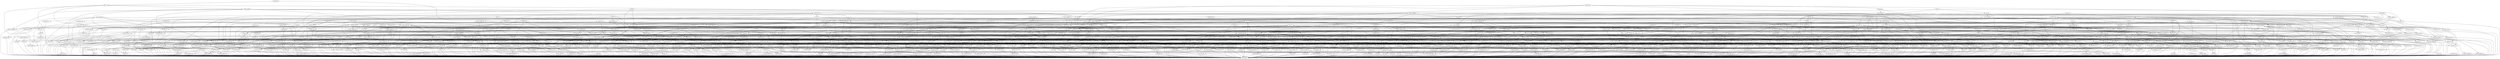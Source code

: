 // Test graph
digraph {
	736 [label="SUM 736"]
	840 [label="COUNT_E 840"]
	117 [label="SUM 117"]
	346 [label="COUNT_APERI 346"]
	889 [label="COUNT_E 889"]
	796 [label="SUM 796"]
	707 [label="COUNT_APERI 707"]
	676 [label="MUL 676"]
	385 [label="COUNT_APERI 385"]
	792 [label="COUNT_APERI 792"]
	721 [label="COUNT_E 721"]
	239 [label="COUNT_PI 239"]
	795 [label="SUM 795"]
	160 [label="COUNT_E 160"]
	622 [label="COUNT_APERI 622"]
	295 [label="SUM 295"]
	691 [label="MUL 691"]
	412 [label="COUNT_APERI 412"]
	767 [label="MUL 767"]
	669 [label="MUL 669"]
	874 [label="MUL 874"]
	353 [label="SUM 353"]
	521 [label="COUNT_APERI 521"]
	832 [label="COUNT_E 832"]
	916 [label="SUM 916"]
	429 [label="COUNT_APERI 429"]
	712 [label="COUNT_E 712"]
	250 [label="MUL 250"]
	366 [label="MUL 366"]
	821 [label="COUNT_PI 821"]
	514 [label="MUL 514"]
	776 [label="COUNT_PI 776"]
	42 [label="SUM 42"]
	146 [label="MUL 146"]
	617 [label="COUNT_PI 617"]
	541 [label="MUL 541"]
	329 [label="MUL 329"]
	915 [label="MUL 915"]
	569 [label="SUM 569"]
	267 [label="SUM 267"]
	22 [label="MUL 22"]
	639 [label="COUNT_APERI 639"]
	455 [label="MUL 455"]
	728 [label="COUNT_PI 728"]
	188 [label="SUM 188"]
	633 [label="SUM 633"]
	522 [label="COUNT_PI 522"]
	746 [label="SUM 746"]
	29 [label="COUNT_PI 29"]
	435 [label="COUNT_PI 435"]
	373 [label="COUNT_APERI 373"]
	725 [label="MUL 725"]
	463 [label="COUNT_APERI 463"]
	273 [label="SUM 273"]
	128 [label="COUNT_PI 128"]
	559 [label="COUNT_PI 559"]
	321 [label="COUNT_APERI 321"]
	34 [label="SUM 34"]
	480 [label="MUL 480"]
	351 [label="COUNT_PI 351"]
	694 [label="SUM 694"]
	67 [label="SUM 67"]
	421 [label="COUNT_PI 421"]
	871 [label="SUM 871"]
	196 [label="COUNT_APERI 196"]
	787 [label="COUNT_APERI 787"]
	436 [label="COUNT_E 436"]
	925 [label="MUL 925"]
	208 [label="COUNT_APERI 208"]
	369 [label="COUNT_E 369"]
	75 [label="COUNT_APERI 75"]
	158 [label="COUNT_APERI 158"]
	368 [label="COUNT_APERI 368"]
	182 [label="COUNT_APERI 182"]
	345 [label="SUM 345"]
	879 [label="COUNT_APERI 879"]
	370 [label="COUNT_E 370"]
	688 [label="COUNT_E 688"]
	218 [label="COUNT_E 218"]
	834 [label="COUNT_APERI 834"]
	800 [label="SUM 800"]
	81 [label="COUNT_APERI 81"]
	486 [label="SUM 486"]
	766 [label="COUNT_PI 766"]
	740 [label="SUM 740"]
	906 [label="SUM 906"]
	826 [label="MUL 826"]
	391 [label="COUNT_E 391"]
	114 [label="MUL 114"]
	706 [label="COUNT_APERI 706"]
	169 [label="COUNT_PI 169"]
	719 [label="COUNT_PI 719"]
	80 [label="COUNT_APERI 80"]
	623 [label="SUM 623"]
	640 [label="COUNT_APERI 640"]
	414 [label="COUNT_APERI 414"]
	407 [label="COUNT_APERI 407"]
	199 [label="COUNT_E 199"]
	762 [label="MUL 762"]
	545 [label="COUNT_PI 545"]
	854 [label="COUNT_APERI 854"]
	176 [label="SUM 176"]
	19 [label="COUNT_APERI 19"]
	917 [label="COUNT_PI 917"]
	422 [label="COUNT_APERI 422"]
	769 [label="COUNT_APERI 769"]
	77 [label="COUNT_APERI 77"]
	528 [label="COUNT_PI 528"]
	233 [label="COUNT_PI 233"]
	616 [label="COUNT_E 616"]
	918 [label="SUM 918"]
	753 [label="MUL 753"]
	290 [label="COUNT_PI 290"]
	504 [label="COUNT_APERI 504"]
	38 [label="COUNT_E 38"]
	452 [label="COUNT_PI 452"]
	646 [label="MUL 646"]
	823 [label="COUNT_PI 823"]
	811 [label="SUM 811"]
	159 [label="MUL 159"]
	95 [label="MUL 95"]
	443 [label="SUM 443"]
	696 [label="COUNT_E 696"]
	11 [label="MUL 11"]
	641 [label="COUNT_APERI 641"]
	202 [label="SUM 202"]
	606 [label="MUL 606"]
	895 [label="COUNT_PI 895"]
	673 [label="COUNT_E 673"]
	325 [label="COUNT_PI 325"]
	225 [label="SUM 225"]
	743 [label="COUNT_APERI 743"]
	932 [label="COUNT_E 932"]
	56 [label="SUM 56"]
	656 [label="COUNT_PI 656"]
	453 [label="SUM 453"]
	814 [label="SUM 814"]
	242 [label="COUNT_PI 242"]
	818 [label="COUNT_E 818"]
	905 [label="MUL 905"]
	181 [label="COUNT_E 181"]
	291 [label="MUL 291"]
	155 [label="MUL 155"]
	220 [label="MUL 220"]
	190 [label="SUM 190"]
	798 [label="COUNT_PI 798"]
	153 [label="COUNT_PI 153"]
	771 [label="COUNT_E 771"]
	104 [label="SUM 104"]
	417 [label="SUM 417"]
	313 [label="SUM 313"]
	627 [label="COUNT_E 627"]
	593 [label="COUNT_APERI 593"]
	768 [label="MUL 768"]
	121 [label="COUNT_APERI 121"]
	654 [label="COUNT_E 654"]
	870 [label="COUNT_APERI 870"]
	255 [label="COUNT_E 255"]
	923 [label="SUM 923"]
	856 [label="COUNT_E 856"]
	286 [label="COUNT_PI 286"]
	591 [label="MUL 591"]
	896 [label="SUM 896"]
	88 [label="COUNT_APERI 88"]
	563 [label="COUNT_E 563"]
	865 [label="COUNT_APERI 865"]
	489 [label="COUNT_E 489"]
	885 [label="COUNT_PI 885"]
	302 [label="COUNT_E 302"]
	723 [label="COUNT_PI 723"]
	794 [label="COUNT_APERI 794"]
	441 [label="SUM 441"]
	189 [label="MUL 189"]
	382 [label="SUM 382"]
	936 [label="MUL 936"]
	507 [label="COUNT_E 507"]
	781 [label="COUNT_PI 781"]
	39 [label="COUNT_APERI 39"]
	496 [label="COUNT_E 496"]
	490 [label="SUM 490"]
	693 [label="MUL 693"]
	362 [label="COUNT_E 362"]
	648 [label="SUM 648"]
	432 [label="SUM 432"]
	774 [label="COUNT_E 774"]
	609 [label="COUNT_E 609"]
	404 [label="SUM 404"]
	788 [label="COUNT_E 788"]
	849 [label="MUL 849"]
	292 [label="COUNT_E 292"]
	685 [label="MUL 685"]
	872 [label="COUNT_PI 872"]
	451 [label="COUNT_APERI 451"]
	219 [label="COUNT_APERI 219"]
	729 [label="COUNT_PI 729"]
	475 [label="COUNT_E 475"]
	802 [label="SUM 802"]
	531 [label="COUNT_E 531"]
	624 [label="COUNT_E 624"]
	287 [label="COUNT_PI 287"]
	151 [label="COUNT_E 151"]
	312 [label="SUM 312"]
	556 [label="COUNT_PI 556"]
	2 [label="COUNT_APERI 2"]
	760 [label="SUM 760"]
	882 [label="COUNT_PI 882"]
	257 [label="SUM 257"]
	269 [label="SUM 269"]
	667 [label="SUM 667"]
	468 [label="COUNT_PI 468"]
	297 [label="COUNT_PI 297"]
	44 [label="COUNT_E 44"]
	59 [label="COUNT_PI 59"]
	35 [label="COUNT_APERI 35"]
	539 [label="COUNT_PI 539"]
	670 [label="SUM 670"]
	503 [label="MUL 503"]
	259 [label="COUNT_APERI 259"]
	672 [label="COUNT_APERI 672"]
	873 [label="COUNT_PI 873"]
	447 [label="MUL 447"]
	880 [label="MUL 880"]
	97 [label="SUM 97"]
	191 [label="MUL 191"]
	845 [label="COUNT_PI 845"]
	659 [label="SUM 659"]
	127 [label="COUNT_E 127"]
	51 [label="COUNT_PI 51"]
	216 [label="COUNT_PI 216"]
	660 [label="SUM 660"]
	560 [label="COUNT_E 560"]
	94 [label="COUNT_E 94"]
	738 [label="COUNT_APERI 738"]
	439 [label="COUNT_APERI 439"]
	419 [label="COUNT_PI 419"]
	136 [label="MUL 136"]
	55 [label="SUM 55"]
	433 [label="MUL 433"]
	867 [label="COUNT_PI 867"]
	914 [label="COUNT_E 914"]
	324 [label="MUL 324"]
	211 [label="COUNT_PI 211"]
	791 [label="COUNT_PI 791"]
	222 [label="SUM 222"]
	85 [label="COUNT_E 85"]
	533 [label="COUNT_APERI 533"]
	348 [label="SUM 348"]
	32 [label="COUNT_E 32"]
	716 [label="COUNT_PI 716"]
	383 [label="COUNT_APERI 383"]
	597 [label="MUL 597"]
	150 [label="SUM 150"]
	620 [label="COUNT_PI 620"]
	161 [label="COUNT_E 161"]
	25 [label="COUNT_APERI 25"]
	799 [label="SUM 799"]
	912 [label="COUNT_APERI 912"]
	739 [label="MUL 739"]
	43 [label="SUM 43"]
	316 [label="COUNT_APERI 316"]
	171 [label="MUL 171"]
	745 [label="COUNT_APERI 745"]
	934 [label="MUL 934"]
	365 [label="COUNT_APERI 365"]
	416 [label="SUM 416"]
	254 [label="COUNT_E 254"]
	409 [label="COUNT_APERI 409"]
	300 [label="COUNT_E 300"]
	734 [label="MUL 734"]
	221 [label="COUNT_PI 221"]
	400 [label="COUNT_PI 400"]
	752 [label="MUL 752"]
	87 [label="COUNT_APERI 87"]
	697 [label="MUL 697"]
	106 [label="SUM 106"]
	172 [label="MUL 172"]
	359 [label="MUL 359"]
	544 [label="COUNT_E 544"]
	665 [label="MUL 665"]
	897 [label="SUM 897"]
	782 [label="COUNT_APERI 782"]
	390 [label="MUL 390"]
	307 [label="COUNT_APERI 307"]
	63 [label="SUM 63"]
	501 [label="COUNT_APERI 501"]
	941 [label="COUNT_APERI 941"]
	444 [label="MUL 444"]
	722 [label="COUNT_E 722"]
	629 [label="COUNT_APERI 629"]
	386 [label="COUNT_E 386"]
	677 [label="MUL 677"]
	908 [label="MUL 908"]
	311 [label="SUM 311"]
	580 [label="COUNT_APERI 580"]
	8 [label="MUL 8"]
	107 [label="COUNT_PI 107"]
	17 [label="SUM 17"]
	83 [label="COUNT_PI 83"]
	878 [label="SUM 878"]
	86 [label="COUNT_APERI 86"]
	562 [label="MUL 562"]
	689 [label="COUNT_APERI 689"]
	536 [label="MUL 536"]
	71 [label="COUNT_E 71"]
	864 [label="SUM 864"]
	405 [label="COUNT_PI 405"]
	612 [label="COUNT_E 612"]
	112 [label="COUNT_E 112"]
	466 [label="COUNT_APERI 466"]
	141 [label="SUM 141"]
	152 [label="MUL 152"]
	517 [label="COUNT_PI 517"]
	566 [label="COUNT_PI 566"]
	131 [label="SUM 131"]
	449 [label="COUNT_E 449"]
	252 [label="SUM 252"]
	100 [label="SUM 100"]
	288 [label="COUNT_E 288"]
	829 [label="COUNT_PI 829"]
	458 [label="COUNT_PI 458"]
	48 [label="COUNT_E 48"]
	305 [label="COUNT_PI 305"]
	276 [label="MUL 276"]
	154 [label="MUL 154"]
	584 [label="SUM 584"]
	61 [label="COUNT_E 61"]
	314 [label="COUNT_APERI 314"]
	102 [label="COUNT_E 102"]
	384 [label="MUL 384"]
	3 [label="MUL 3"]
	193 [label="COUNT_APERI 193"]
	900 [label="MUL 900"]
	308 [label="COUNT_PI 308"]
	663 [label="COUNT_E 663"]
	339 [label="MUL 339"]
	625 [label="COUNT_APERI 625"]
	21 [label="COUNT_E 21"]
	652 [label="COUNT_PI 652"]
	398 [label="MUL 398"]
	108 [label="COUNT_APERI 108"]
	828 [label="COUNT_PI 828"]
	582 [label="SUM 582"]
	509 [label="COUNT_PI 509"]
	251 [label="MUL 251"]
	204 [label="COUNT_E 204"]
	37 [label="COUNT_PI 37"]
	57 [label="MUL 57"]
	234 [label="SUM 234"]
	498 [label="SUM 498"]
	851 [label="COUNT_E 851"]
	69 [label="SUM 69"]
	130 [label="SUM 130"]
	844 [label="COUNT_APERI 844"]
	775 [label="COUNT_APERI 775"]
	450 [label="COUNT_APERI 450"]
	299 [label="MUL 299"]
	607 [label="SUM 607"]
	410 [label="SUM 410"]
	764 [label="COUNT_E 764"]
	827 [label="COUNT_PI 827"]
	298 [label="MUL 298"]
	836 [label="COUNT_APERI 836"]
	785 [label="COUNT_E 785"]
	761 [label="COUNT_PI 761"]
	33 [label="MUL 33"]
	341 [label="COUNT_APERI 341"]
	119 [label="COUNT_APERI 119"]
	135 [label="COUNT_E 135"]
	801 [label="COUNT_PI 801"]
	31 [label="COUNT_PI 31"]
	644 [label="SUM 644"]
	303 [label="COUNT_APERI 303"]
	186 [label="COUNT_PI 186"]
	732 [label="MUL 732"]
	913 [label="COUNT_APERI 913"]
	78 [label="COUNT_E 78"]
	590 [label="COUNT_PI 590"]
	524 [label="COUNT_PI 524"]
	27 [label="COUNT_PI 27"]
	608 [label="SUM 608"]
	546 [label="COUNT_E 546"]
	594 [label="MUL 594"]
	9 [label="COUNT_PI 9"]
	469 [label="COUNT_E 469"]
	157 [label="COUNT_E 157"]
	846 [label="MUL 846"]
	508 [label="COUNT_PI 508"]
	510 [label="COUNT_E 510"]
	711 [label="COUNT_E 711"]
	376 [label="MUL 376"]
	786 [label="MUL 786"]
	807 [label="COUNT_APERI 807"]
	653 [label="COUNT_APERI 653"]
	518 [label="COUNT_APERI 518"]
	763 [label="COUNT_E 763"]
	737 [label="SUM 737"]
	173 [label="COUNT_E 173"]
	394 [label="SUM 394"]
	526 [label="COUNT_APERI 526"]
	910 [label="COUNT_E 910"]
	50 [label="COUNT_E 50"]
	226 [label="SUM 226"]
	281 [label="COUNT_E 281"]
	227 [label="COUNT_E 227"]
	464 [label="COUNT_APERI 464"]
	263 [label="SUM 263"]
	523 [label="COUNT_E 523"]
	494 [label="MUL 494"]
	213 [label="SUM 213"]
	848 [label="COUNT_APERI 848"]
	442 [label="COUNT_PI 442"]
	632 [label="MUL 632"]
	212 [label="MUL 212"]
	143 [label="MUL 143"]
	41 [label="MUL 41"]
	567 [label="COUNT_E 567"]
	819 [label="COUNT_APERI 819"]
	750 [label="MUL 750"]
	833 [label="COUNT_PI 833"]
	137 [label="COUNT_E 137"]
	413 [label="COUNT_APERI 413"]
	392 [label="COUNT_PI 392"]
	479 [label="COUNT_E 479"]
	374 [label="SUM 374"]
	535 [label="MUL 535"]
	397 [label="MUL 397"]
	506 [label="MUL 506"]
	166 [label="COUNT_E 166"]
	561 [label="COUNT_E 561"]
	45 [label="COUNT_PI 45"]
	695 [label="COUNT_APERI 695"]
	853 [label="MUL 853"]
	349 [label="COUNT_PI 349"]
	98 [label="MUL 98"]
	179 [label="SUM 179"]
	423 [label="COUNT_E 423"]
	326 [label="COUNT_APERI 326"]
	175 [label="COUNT_E 175"]
	887 [label="SUM 887"]
	903 [label="COUNT_APERI 903"]
	635 [label="COUNT_APERI 635"]
	585 [label="MUL 585"]
	810 [label="COUNT_PI 810"]
	714 [label="COUNT_PI 714"]
	12 [label="COUNT_E 12"]
	66 [label="COUNT_E 66"]
	631 [label="COUNT_PI 631"]
	395 [label="MUL 395"]
	662 [label="SUM 662"]
	330 [label="COUNT_E 330"]
	315 [label="COUNT_E 315"]
	701 [label="MUL 701"]
	344 [label="COUNT_APERI 344"]
	68 [label="COUNT_E 68"]
	901 [label="SUM 901"]
	692 [label="MUL 692"]
	717 [label="SUM 717"]
	578 [label="COUNT_APERI 578"]
	756 [label="COUNT_PI 756"]
	847 [label="COUNT_PI 847"]
	5 [label="COUNT_APERI 5"]
	483 [label="COUNT_E 483"]
	138 [label="COUNT_APERI 138"]
	164 [label="COUNT_E 164"]
	805 [label="COUNT_PI 805"]
	755 [label="MUL 755"]
	144 [label="COUNT_PI 144"]
	474 [label="COUNT_E 474"]
	183 [label="COUNT_E 183"]
	505 [label="COUNT_E 505"]
	757 [label="COUNT_APERI 757"]
	244 [label="COUNT_APERI 244"]
	111 [label="COUNT_PI 111"]
	698 [label="COUNT_PI 698"]
	647 [label="COUNT_PI 647"]
	16 [label="MUL 16"]
	478 [label="MUL 478"]
	681 [label="MUL 681"]
	857 [label="COUNT_PI 857"]
	770 [label="MUL 770"]
	134 [label="COUNT_PI 134"]
	839 [label="SUM 839"]
	289 [label="SUM 289"]
	363 [label="SUM 363"]
	372 [label="SUM 372"]
	928 [label="MUL 928"]
	347 [label="COUNT_APERI 347"]
	497 [label="SUM 497"]
	904 [label="COUNT_APERI 904"]
	493 [label="COUNT_E 493"]
	30 [label="COUNT_APERI 30"]
	661 [label="SUM 661"]
	456 [label="COUNT_PI 456"]
	279 [label="SUM 279"]
	192 [label="COUNT_E 192"]
	487 [label="COUNT_E 487"]
	838 [label="COUNT_E 838"]
	280 [label="SUM 280"]
	461 [label="SUM 461"]
	744 [label="COUNT_E 744"]
	651 [label="COUNT_APERI 651"]
	304 [label="MUL 304"]
	64 [label="COUNT_E 64"]
	473 [label="MUL 473"]
	858 [label="COUNT_APERI 858"]
	703 [label="COUNT_APERI 703"]
	748 [label="COUNT_PI 748"]
	426 [label="SUM 426"]
	571 [label="SUM 571"]
	883 [label="COUNT_PI 883"]
	551 [label="COUNT_E 551"]
	784 [label="COUNT_E 784"]
	122 [label="MUL 122"]
	655 [label="COUNT_APERI 655"]
	53 [label="COUNT_PI 53"]
	454 [label="COUNT_PI 454"]
	425 [label="COUNT_E 425"]
	168 [label="COUNT_E 168"]
	247 [label="COUNT_APERI 247"]
	14 [label="MUL 14"]
	630 [label="COUNT_PI 630"]
	812 [label="COUNT_APERI 812"]
	65 [label="COUNT_E 65"]
	197 [label="COUNT_E 197"]
	922 [label="COUNT_PI 922"]
	241 [label="COUNT_E 241"]
	733 [label="COUNT_PI 733"]
	238 [label="SUM 238"]
	549 [label="SUM 549"]
	525 [label="SUM 525"]
	666 [label="MUL 666"]
	26 [label="COUNT_APERI 26"]
	863 [label="COUNT_PI 863"]
	520 [label="SUM 520"]
	388 [label="MUL 388"]
	512 [label="COUNT_APERI 512"]
	381 [label="MUL 381"]
	674 [label="MUL 674"]
	399 [label="COUNT_E 399"]
	574 [label="COUNT_APERI 574"]
	205 [label="COUNT_APERI 205"]
	6 [label="COUNT_PI 6"]
	296 [label="COUNT_APERI 296"]
	668 [label="COUNT_PI 668"]
	519 [label="COUNT_E 519"]
	529 [label="COUNT_APERI 529"]
	577 [label="SUM 577"]
	371 [label="SUM 371"]
	742 [label="COUNT_E 742"]
	334 [label="COUNT_APERI 334"]
	177 [label="MUL 177"]
	354 [label="COUNT_PI 354"]
	592 [label="SUM 592"]
	200 [label="MUL 200"]
	579 [label="MUL 579"]
	572 [label="COUNT_PI 572"]
	929 [label="COUNT_E 929"]
	481 [label="MUL 481"]
	350 [label="COUNT_PI 350"]
	231 [label="MUL 231"]
	611 [label="COUNT_E 611"]
	586 [label="MUL 586"]
	868 [label="COUNT_E 868"]
	824 [label="SUM 824"]
	866 [label="SUM 866"]
	649 [label="COUNT_E 649"]
	809 [label="COUNT_APERI 809"]
	357 [label="MUL 357"]
	358 [label="COUNT_APERI 358"]
	420 [label="COUNT_PI 420"]
	759 [label="MUL 759"]
	876 [label="MUL 876"]
	46 [label="COUNT_APERI 46"]
	317 [label="SUM 317"]
	610 [label="MUL 610"]
	103 [label="SUM 103"]
	328 [label="COUNT_PI 328"]
	40 [label="COUNT_APERI 40"]
	565 [label="SUM 565"]
	700 [label="SUM 700"]
	91 [label="SUM 91"]
	415 [label="MUL 415"]
	210 [label="COUNT_APERI 210"]
	54 [label="COUNT_APERI 54"]
	485 [label="COUNT_APERI 485"]
	543 [label="SUM 543"]
	62 [label="COUNT_E 62"]
	636 [label="SUM 636"]
	568 [label="SUM 568"]
	301 [label="SUM 301"]
	142 [label="SUM 142"]
	751 [label="COUNT_E 751"]
	704 [label="COUNT_PI 704"]
	822 [label="COUNT_PI 822"]
	860 [label="COUNT_PI 860"]
	23 [label="MUL 23"]
	527 [label="COUNT_E 527"]
	499 [label="COUNT_E 499"]
	268 [label="SUM 268"]
	573 [label="MUL 573"]
	581 [label="COUNT_APERI 581"]
	101 [label="COUNT_PI 101"]
	118 [label="COUNT_E 118"]
	869 [label="COUNT_PI 869"]
	278 [label="SUM 278"]
	679 [label="COUNT_E 679"]
	557 [label="COUNT_E 557"]
	727 [label="MUL 727"]
	203 [label="COUNT_APERI 203"]
	650 [label="COUNT_APERI 650"]
	502 [label="MUL 502"]
	379 [label="SUM 379"]
	232 [label="COUNT_PI 232"]
	550 [label="SUM 550"]
	825 [label="SUM 825"]
	361 [label="COUNT_PI 361"]
	406 [label="COUNT_PI 406"]
	124 [label="COUNT_APERI 124"]
	705 [label="COUNT_APERI 705"]
	843 [label="COUNT_E 843"]
	322 [label="COUNT_APERI 322"]
	547 [label="COUNT_E 547"]
	246 [label="COUNT_PI 246"]
	859 [label="COUNT_PI 859"]
	645 [label="SUM 645"]
	601 [label="COUNT_APERI 601"]
	930 [label="COUNT_E 930"]
	718 [label="COUNT_APERI 718"]
	337 [label="COUNT_APERI 337"]
	754 [label="COUNT_APERI 754"]
	938 [label="COUNT_APERI 938"]
	79 [label="COUNT_APERI 79"]
	206 [label="COUNT_APERI 206"]
	249 [label="COUNT_APERI 249"]
	513 [label="COUNT_PI 513"]
	884 [label="SUM 884"]
	229 [label="COUNT_E 229"]
	430 [label="MUL 430"]
	82 [label="COUNT_APERI 82"]
	902 [label="COUNT_PI 902"]
	495 [label="COUNT_APERI 495"]
	275 [label="COUNT_PI 275"]
	258 [label="COUNT_PI 258"]
	470 [label="COUNT_E 470"]
	201 [label="SUM 201"]
	194 [label="SUM 194"]
	140 [label="COUNT_E 140"]
	491 [label="COUNT_APERI 491"]
	355 [label="MUL 355"]
	264 [label="COUNT_E 264"]
	720 [label="MUL 720"]
	939 [label="MUL 939"]
	360 [label="MUL 360"]
	306 [label="SUM 306"]
	589 [label="COUNT_APERI 589"]
	780 [label="MUL 780"]
	619 [label="MUL 619"]
	167 [label="COUNT_PI 167"]
	424 [label="MUL 424"]
	587 [label="COUNT_PI 587"]
	888 [label="COUNT_E 888"]
	320 [label="SUM 320"]
	583 [label="COUNT_APERI 583"]
	724 [label="COUNT_E 724"]
	277 [label="MUL 277"]
	484 [label="COUNT_E 484"]
	235 [label="SUM 235"]
	294 [label="COUNT_APERI 294"]
	24 [label="SUM 24"]
	588 [label="SUM 588"]
	554 [label="SUM 554"]
	680 [label="SUM 680"]
	10 [label="COUNT_PI 10"]
	735 [label="COUNT_APERI 735"]
	628 [label="COUNT_APERI 628"]
	236 [label="MUL 236"]
	542 [label="COUNT_APERI 542"]
	837 [label="COUNT_APERI 837"]
	730 [label="MUL 730"]
	174 [label="COUNT_APERI 174"]
	515 [label="MUL 515"]
	84 [label="MUL 84"]
	327 [label="COUNT_PI 327"]
	678 [label="COUNT_APERI 678"]
	911 [label="COUNT_PI 911"]
	457 [label="COUNT_E 457"]
	293 [label="COUNT_APERI 293"]
	248 [label="COUNT_PI 248"]
	806 [label="COUNT_PI 806"]
	471 [label="MUL 471"]
	472 [label="COUNT_APERI 472"]
	789 [label="SUM 789"]
	783 [label="COUNT_PI 783"]
	377 [label="COUNT_PI 377"]
	318 [label="COUNT_E 318"]
	187 [label="SUM 187"]
	184 [label="MUL 184"]
	274 [label="COUNT_APERI 274"]
	408 [label="SUM 408"]
	260 [label="SUM 260"]
	52 [label="COUNT_E 52"]
	534 [label="MUL 534"]
	148 [label="COUNT_PI 148"]
	261 [label="COUNT_E 261"]
	690 [label="COUNT_E 690"]
	817 [label="COUNT_PI 817"]
	638 [label="MUL 638"]
	570 [label="COUNT_PI 570"]
	803 [label="COUNT_E 803"]
	4 [label="MUL 4"]
	658 [label="COUNT_PI 658"]
	253 [label="COUNT_PI 253"]
	898 [label="COUNT_PI 898"]
	270 [label="COUNT_PI 270"]
	401 [label="SUM 401"]
	675 [label="MUL 675"]
	553 [label="COUNT_APERI 553"]
	7 [label="MUL 7"]
	921 [label="COUNT_PI 921"]
	538 [label="MUL 538"]
	460 [label="COUNT_PI 460"]
	217 [label="COUNT_E 217"]
	477 [label="COUNT_E 477"]
	367 [label="COUNT_APERI 367"]
	309 [label="MUL 309"]
	935 [label="COUNT_E 935"]
	265 [label="MUL 265"]
	240 [label="COUNT_PI 240"]
	195 [label="MUL 195"]
	830 [label="COUNT_PI 830"]
	49 [label="COUNT_E 49"]
	352 [label="COUNT_E 352"]
	671 [label="COUNT_PI 671"]
	245 [label="SUM 245"]
	125 [label="COUNT_PI 125"]
	777 [label="SUM 777"]
	852 [label="COUNT_E 852"]
	335 [label="COUNT_E 335"]
	626 [label="COUNT_E 626"]
	47 [label="MUL 47"]
	207 [label="SUM 207"]
	683 [label="SUM 683"]
	492 [label="COUNT_E 492"]
	1 [label="SUM 1"]
	237 [label="COUNT_PI 237"]
	437 [label="COUNT_PI 437"]
	899 [label="COUNT_APERI 899"]
	76 [label="MUL 76"]
	699 [label="COUNT_APERI 699"]
	60 [label="SUM 60"]
	862 [label="SUM 862"]
	333 [label="COUNT_E 333"]
	285 [label="COUNT_APERI 285"]
	604 [label="SUM 604"]
	110 [label="MUL 110"]
	123 [label="COUNT_E 123"]
	467 [label="COUNT_APERI 467"]
	180 [label="MUL 180"]
	758 [label="SUM 758"]
	548 [label="SUM 548"]
	835 [label="SUM 835"]
	445 [label="COUNT_E 445"]
	428 [label="MUL 428"]
	403 [label="COUNT_PI 403"]
	940 [label="COUNT_PI 940"]
	749 [label="COUNT_APERI 749"]
	149 [label="MUL 149"]
	15 [label="COUNT_APERI 15"]
	323 [label="SUM 323"]
	282 [label="SUM 282"]
	813 [label="COUNT_E 813"]
	223 [label="COUNT_PI 223"]
	893 [label="SUM 893"]
	332 [label="COUNT_APERI 332"]
	621 [label="COUNT_PI 621"]
	637 [label="MUL 637"]
	482 [label="COUNT_APERI 482"]
	850 [label="MUL 850"]
	73 [label="MUL 73"]
	262 [label="COUNT_E 262"]
	214 [label="COUNT_APERI 214"]
	434 [label="SUM 434"]
	875 [label="COUNT_APERI 875"]
	558 [label="COUNT_E 558"]
	537 [label="COUNT_PI 537"]
	657 [label="SUM 657"]
	230 [label="SUM 230"]
	772 [label="MUL 772"]
	596 [label="MUL 596"]
	342 [label="COUNT_E 342"]
	808 [label="MUL 808"]
	132 [label="COUNT_PI 132"]
	816 [label="COUNT_PI 816"]
	779 [label="COUNT_APERI 779"]
	139 [label="COUNT_APERI 139"]
	793 [label="COUNT_E 793"]
	765 [label="MUL 765"]
	185 [label="COUNT_PI 185"]
	926 [label="COUNT_PI 926"]
	72 [label="COUNT_E 72"]
	113 [label="COUNT_APERI 113"]
	96 [label="COUNT_APERI 96"]
	427 [label="COUNT_APERI 427"]
	598 [label="MUL 598"]
	198 [label="COUNT_PI 198"]
	284 [label="MUL 284"]
	820 [label="SUM 820"]
	804 [label="COUNT_PI 804"]
	364 [label="COUNT_APERI 364"]
	602 [label="COUNT_E 602"]
	615 [label="COUNT_APERI 615"]
	920 [label="COUNT_PI 920"]
	500 [label="MUL 500"]
	331 [label="MUL 331"]
	89 [label="SUM 89"]
	687 [label="MUL 687"]
	145 [label="MUL 145"]
	575 [label="COUNT_PI 575"]
	933 [label="COUNT_PI 933"]
	778 [label="COUNT_APERI 778"]
	162 [label="SUM 162"]
	634 [label="COUNT_E 634"]
	319 [label="COUNT_PI 319"]
	881 [label="COUNT_APERI 881"]
	710 [label="COUNT_PI 710"]
	356 [label="MUL 356"]
	552 [label="COUNT_APERI 552"]
	147 [label="MUL 147"]
	540 [label="COUNT_PI 540"]
	129 [label="SUM 129"]
	105 [label="MUL 105"]
	74 [label="COUNT_PI 74"]
	924 [label="MUL 924"]
	595 [label="COUNT_APERI 595"]
	126 [label="COUNT_APERI 126"]
	702 [label="COUNT_PI 702"]
	682 [label="COUNT_PI 682"]
	266 [label="COUNT_APERI 266"]
	446 [label="COUNT_PI 446"]
	13 [label="COUNT_APERI 13"]
	686 [label="COUNT_PI 686"]
	726 [label="COUNT_E 726"]
	70 [label="COUNT_APERI 70"]
	228 [label="COUNT_APERI 228"]
	271 [label="COUNT_APERI 271"]
	109 [label="MUL 109"]
	564 [label="COUNT_E 564"]
	18 [label="COUNT_APERI 18"]
	448 [label="MUL 448"]
	343 [label="COUNT_APERI 343"]
	170 [label="COUNT_PI 170"]
	797 [label="COUNT_E 797"]
	224 [label="COUNT_APERI 224"]
	163 [label="COUNT_PI 163"]
	708 [label="COUNT_APERI 708"]
	842 [label="COUNT_E 842"]
	894 [label="COUNT_E 894"]
	488 [label="COUNT_PI 488"]
	178 [label="COUNT_E 178"]
	861 [label="COUNT_E 861"]
	605 [label="COUNT_APERI 605"]
	747 [label="SUM 747"]
	215 [label="COUNT_APERI 215"]
	599 [label="COUNT_PI 599"]
	116 [label="SUM 116"]
	402 [label="COUNT_APERI 402"]
	664 [label="SUM 664"]
	713 [label="MUL 713"]
	440 [label="COUNT_E 440"]
	715 [label="COUNT_PI 715"]
	642 [label="COUNT_APERI 642"]
	877 [label="SUM 877"]
	731 [label="COUNT_APERI 731"]
	741 [label="SUM 741"]
	600 [label="MUL 600"]
	855 [label="COUNT_E 855"]
	511 [label="SUM 511"]
	92 [label="COUNT_PI 92"]
	209 [label="COUNT_APERI 209"]
	283 [label="MUL 283"]
	396 [label="SUM 396"]
	99 [label="MUL 99"]
	418 [label="SUM 418"]
	438 [label="MUL 438"]
	393 [label="COUNT_APERI 393"]
	380 [label="MUL 380"]
	576 [label="SUM 576"]
	709 [label="COUNT_E 709"]
	530 [label="COUNT_PI 530"]
	338 [label="COUNT_PI 338"]
	411 [label="COUNT_E 411"]
	886 [label="SUM 886"]
	790 [label="MUL 790"]
	115 [label="COUNT_APERI 115"]
	614 [label="COUNT_APERI 614"]
	516 [label="MUL 516"]
	431 [label="SUM 431"]
	272 [label="COUNT_E 272"]
	684 [label="COUNT_PI 684"]
	603 [label="MUL 603"]
	389 [label="MUL 389"]
	378 [label="COUNT_PI 378"]
	133 [label="SUM 133"]
	892 [label="COUNT_PI 892"]
	618 [label="COUNT_E 618"]
	375 [label="COUNT_E 375"]
	387 [label="COUNT_E 387"]
	476 [label="COUNT_PI 476"]
	890 [label="MUL 890"]
	891 [label="MUL 891"]
	336 [label="SUM 336"]
	93 [label="COUNT_PI 93"]
	643 [label="COUNT_APERI 643"]
	310 [label="COUNT_PI 310"]
	462 [label="COUNT_APERI 462"]
	459 [label="COUNT_PI 459"]
	465 [label="SUM 465"]
	256 [label="MUL 256"]
	919 [label="MUL 919"]
	555 [label="COUNT_APERI 555"]
	927 [label="COUNT_PI 927"]
	165 [label="COUNT_APERI 165"]
	36 [label="COUNT_PI 36"]
	156 [label="MUL 156"]
	909 [label="COUNT_E 909"]
	815 [label="COUNT_PI 815"]
	831 [label="SUM 831"]
	120 [label="COUNT_PI 120"]
	907 [label="MUL 907"]
	340 [label="COUNT_PI 340"]
	841 [label="COUNT_APERI 841"]
	20 [label="MUL 20"]
	28 [label="SUM 28"]
	532 [label="COUNT_PI 532"]
	773 [label="SUM 773"]
	931 [label="COUNT_E 931"]
	613 [label="COUNT_E 613"]
	58 [label="MUL 58"]
	937 [label="COUNT_E 937"]
	0 [label="COUNT_E 0"]
	243 [label="MUL 243"]
	90 [label="COUNT_E 90"]
	942 [label="RESULT 942"]
	736 -> 871
	736 -> 783
	840 -> 924
	840 -> 886
	117 -> 507
	117 -> 716
	117 -> 911
	117 -> 184
	117 -> 816
	117 -> 431
	346 -> 688
	346 -> 563
	346 -> 833
	346 -> 473
	346 -> 830
	889 -> 914
	889 -> 930
	796 -> 942
	707 -> 775
	707 -> 809
	707 -> 808
	707 -> 790
	676 -> 834
	676 -> 768
	676 -> 692
	676 -> 920
	676 -> 686
	385 -> 807
	385 -> 518
	385 -> 635
	385 -> 805
	385 -> 399
	385 -> 824
	385 -> 547
	385 -> 482
	385 -> 602
	385 -> 747
	385 -> 511
	792 -> 925
	792 -> 932
	792 -> 861
	721 -> 866
	239 -> 474
	239 -> 360
	239 -> 270
	239 -> 664
	239 -> 396
	239 -> 336
	795 -> 942
	160 -> 321
	160 -> 688
	160 -> 225
	160 -> 593
	160 -> 882
	160 -> 359
	160 -> 833
	160 -> 824
	160 -> 194
	622 -> 942
	295 -> 811
	295 -> 594
	295 -> 848
	295 -> 355
	691 -> 696
	691 -> 749
	412 -> 918
	412 -> 897
	412 -> 498
	412 -> 590
	412 -> 548
	767 -> 882
	767 -> 914
	669 -> 913
	669 -> 887
	874 -> 942
	353 -> 712
	353 -> 647
	353 -> 863
	353 -> 532
	521 -> 896
	521 -> 936
	521 -> 584
	521 -> 801
	521 -> 601
	521 -> 699
	521 -> 877
	521 -> 555
	832 -> 936
	832 -> 887
	916 -> 923
	429 -> 563
	429 -> 451
	429 -> 791
	429 -> 562
	429 -> 858
	429 -> 547
	712 -> 767
	712 -> 926
	250 -> 429
	250 -> 917
	250 -> 498
	250 -> 853
	250 -> 328
	250 -> 491
	250 -> 253
	250 -> 552
	250 -> 726
	250 -> 564
	366 -> 792
	366 -> 930
	366 -> 924
	366 -> 599
	366 -> 715
	821 -> 870
	821 -> 938
	514 -> 692
	514 -> 668
	514 -> 751
	514 -> 830
	514 -> 618
	514 -> 841
	776 -> 798
	42 -> 721
	42 -> 874
	42 -> 725
	42 -> 740
	42 -> 771
	42 -> 672
	42 -> 263
	42 -> 397
	42 -> 561
	42 -> 756
	42 -> 589
	42 -> 240
	42 -> 149
	42 -> 893
	42 -> 165
	146 -> 617
	146 -> 769
	146 -> 905
	146 -> 667
	146 -> 449
	146 -> 349
	146 -> 578
	146 -> 838
	146 -> 576
	617 -> 853
	617 -> 647
	541 -> 906
	541 -> 719
	541 -> 732
	541 -> 901
	541 -> 863
	541 -> 674
	541 -> 806
	329 -> 582
	329 -> 649
	329 -> 377
	329 -> 401
	329 -> 765
	329 -> 431
	329 -> 532
	915 -> 934
	915 -> 929
	569 -> 694
	569 -> 869
	569 -> 675
	267 -> 321
	267 -> 591
	267 -> 802
	267 -> 716
	267 -> 928
	267 -> 651
	267 -> 699
	267 -> 615
	22 -> 521
	22 -> 225
	22 -> 94
	22 -> 722
	22 -> 83
	22 -> 836
	22 -> 341
	22 -> 306
	22 -> 850
	22 -> 434
	22 -> 516
	639 -> 879
	639 -> 729
	639 -> 652
	455 -> 798
	455 -> 693
	455 -> 612
	455 -> 651
	455 -> 909
	728 -> 847
	188 -> 522
	188 -> 292
	188 -> 829
	188 -> 213
	188 -> 860
	188 -> 337
	188 -> 511
	188 -> 886
	633 -> 735
	522 -> 622
	522 -> 566
	522 -> 732
	522 -> 913
	522 -> 675
	522 -> 686
	746 -> 942
	29 -> 932
	29 -> 587
	435 -> 441
	435 -> 586
	435 -> 700
	435 -> 587
	373 -> 667
	373 -> 858
	373 -> 586
	725 -> 942
	463 -> 545
	463 -> 753
	463 -> 670
	463 -> 904
	463 -> 596
	463 -> 708
	463 -> 909
	273 -> 719
	273 -> 928
	273 -> 426
	273 -> 680
	128 -> 639
	128 -> 345
	128 -> 670
	128 -> 423
	128 -> 805
	128 -> 361
	128 -> 680
	128 -> 438
	128 -> 643
	559 -> 606
	559 -> 910
	559 -> 765
	559 -> 831
	321 -> 889
	321 -> 514
	321 -> 864
	321 -> 339
	321 -> 568
	321 -> 730
	34 -> 560
	34 -> 307
	34 -> 607
	34 -> 119
	34 -> 594
	34 -> 278
	34 -> 715
	480 -> 617
	480 -> 656
	351 -> 429
	351 -> 683
	351 -> 558
	694 -> 889
	67 -> 242
	67 -> 867
	67 -> 469
	67 -> 748
	67 -> 843
	67 -> 492
	67 -> 403
	67 -> 230
	67 -> 615
	67 -> 266
	421 -> 854
	421 -> 504
	421 -> 468
	421 -> 738
	421 -> 941
	421 -> 583
	871 -> 942
	196 -> 739
	196 -> 846
	196 -> 763
	196 -> 628
	196 -> 921
	196 -> 604
	196 -> 319
	787 -> 942
	436 -> 578
	925 -> 933
	208 -> 665
	208 -> 307
	208 -> 900
	208 -> 398
	208 -> 413
	208 -> 662
	208 -> 574
	208 -> 929
	208 -> 294
	369 -> 740
	369 -> 771
	369 -> 466
	369 -> 582
	369 -> 494
	369 -> 520
	369 -> 598
	75 -> 435
	75 -> 802
	75 -> 526
	75 -> 506
	75 -> 168
	75 -> 720
	75 -> 163
	75 -> 747
	158 -> 616
	158 -> 704
	368 -> 383
	368 -> 838
	368 -> 784
	368 -> 759
	368 -> 884
	368 -> 720
	368 -> 837
	182 -> 486
	182 -> 723
	182 -> 799
	182 -> 276
	182 -> 251
	182 -> 644
	182 -> 608
	182 -> 456
	182 -> 636
	182 -> 356
	345 -> 439
	345 -> 501
	345 -> 828
	345 -> 780
	879 -> 905
	370 -> 826
	370 -> 648
	370 -> 390
	370 -> 689
	370 -> 510
	370 -> 518
	370 -> 810
	370 -> 812
	370 -> 658
	370 -> 488
	688 -> 934
	688 -> 709
	688 -> 890
	218 -> 250
	218 -> 329
	218 -> 508
	218 -> 847
	218 -> 387
	834 -> 875
	800 -> 942
	81 -> 795
	81 -> 160
	81 -> 107
	81 -> 86
	81 -> 770
	81 -> 381
	81 -> 700
	81 -> 406
	81 -> 337
	81 -> 201
	81 -> 343
	486 -> 535
	486 -> 756
	486 -> 499
	486 -> 825
	486 -> 724
	766 -> 864
	766 -> 927
	766 -> 907
	740 -> 795
	740 -> 766
	740 -> 810
	740 -> 806
	906 -> 942
	826 -> 942
	391 -> 752
	391 -> 625
	391 -> 714
	391 -> 457
	114 -> 267
	114 -> 287
	114 -> 171
	114 -> 584
	114 -> 381
	114 -> 565
	114 -> 430
	114 -> 837
	114 -> 245
	114 -> 804
	706 -> 884
	706 -> 741
	706 -> 931
	169 -> 787
	169 -> 599
	719 -> 729
	719 -> 894
	80 -> 654
	80 -> 872
	80 -> 247
	80 -> 520
	80 -> 579
	80 -> 406
	80 -> 380
	80 -> 576
	623 -> 925
	623 -> 780
	623 -> 702
	640 -> 750
	640 -> 701
	640 -> 926
	414 -> 444
	414 -> 681
	414 -> 883
	414 -> 704
	414 -> 741
	414 -> 643
	407 -> 846
	407 -> 763
	407 -> 483
	407 -> 869
	407 -> 710
	407 -> 927
	199 -> 303
	199 -> 903
	199 -> 481
	199 -> 759
	199 -> 835
	762 -> 845
	762 -> 922
	545 -> 792
	545 -> 923
	545 -> 893
	854 -> 873
	176 -> 346
	176 -> 287
	176 -> 608
	176 -> 786
	176 -> 938
	176 -> 457
	176 -> 448
	19 -> 694
	19 -> 391
	19 -> 407
	19 -> 190
	19 -> 313
	19 -> 130
	19 -> 770
	19 -> 495
	19 -> 460
	19 -> 240
	19 -> 72
	19 -> 687
	19 -> 411
	917 -> 942
	422 -> 539
	422 -> 493
	769 -> 834
	77 -> 781
	77 -> 672
	77 -> 466
	77 -> 844
	77 -> 235
	77 -> 935
	77 -> 808
	77 -> 540
	528 -> 736
	528 -> 854
	528 -> 673
	233 -> 906
	233 -> 856
	233 -> 794
	233 -> 629
	233 -> 848
	233 -> 755
	233 -> 890
	616 -> 942
	918 -> 942
	753 -> 826
	753 -> 823
	753 -> 786
	753 -> 754
	753 -> 940
	290 -> 407
	290 -> 386
	290 -> 298
	290 -> 349
	504 -> 897
	504 -> 549
	504 -> 613
	38 -> 916
	38 -> 316
	38 -> 87
	38 -> 213
	38 -> 583
	38 -> 327
	38 -> 270
	38 -> 333
	38 -> 110
	38 -> 139
	452 -> 915
	452 -> 531
	452 -> 574
	452 -> 687
	646 -> 870
	646 -> 891
	823 -> 921
	811 -> 942
	159 -> 660
	159 -> 745
	159 -> 296
	159 -> 577
	95 -> 623
	95 -> 452
	95 -> 689
	95 -> 653
	95 -> 315
	95 -> 249
	95 -> 548
	443 -> 712
	443 -> 885
	443 -> 533
	443 -> 761
	443 -> 632
	443 -> 573
	443 -> 575
	696 -> 942
	11 -> 368
	11 -> 528
	11 -> 181
	11 -> 539
	11 -> 299
	11 -> 244
	11 -> 260
	11 -> 403
	11 -> 488
	11 -> 20
	641 -> 875
	641 -> 877
	202 -> 220
	202 -> 751
	606 -> 746
	606 -> 703
	895 -> 942
	673 -> 851
	673 -> 764
	673 -> 839
	673 -> 907
	325 -> 901
	325 -> 456
	225 -> 845
	225 -> 612
	225 -> 509
	225 -> 506
	225 -> 695
	225 -> 411
	743 -> 942
	932 -> 942
	56 -> 673
	56 -> 85
	56 -> 350
	56 -> 62
	56 -> 206
	56 -> 82
	56 -> 99
	56 -> 790
	56 -> 684
	56 -> 389
	656 -> 658
	656 -> 773
	453 -> 622
	453 -> 746
	453 -> 509
	453 -> 565
	453 -> 516
	814 -> 942
	242 -> 291
	242 -> 398
	242 -> 469
	242 -> 525
	242 -> 260
	242 -> 323
	242 -> 418
	818 -> 942
	905 -> 942
	181 -> 541
	181 -> 799
	181 -> 546
	181 -> 868
	181 -> 355
	181 -> 628
	291 -> 917
	291 -> 856
	291 -> 292
	291 -> 825
	291 -> 515
	291 -> 343
	291 -> 894
	155 -> 796
	155 -> 160
	155 -> 267
	155 -> 233
	155 -> 190
	155 -> 279
	155 -> 352
	155 -> 185
	220 -> 514
	220 -> 452
	220 -> 774
	220 -> 908
	220 -> 308
	220 -> 524
	220 -> 244
	190 -> 443
	190 -> 896
	190 -> 660
	190 -> 317
	190 -> 939
	190 -> 735
	798 -> 827
	798 -> 868
	153 -> 222
	153 -> 365
	153 -> 234
	153 -> 775
	153 -> 630
	153 -> 174
	153 -> 482
	771 -> 942
	104 -> 439
	104 -> 536
	104 -> 193
	104 -> 315
	104 -> 661
	104 -> 513
	104 -> 293
	104 -> 437
	104 -> 434
	104 -> 881
	104 -> 731
	417 -> 627
	417 -> 543
	417 -> 589
	417 -> 678
	417 -> 940
	313 -> 559
	313 -> 807
	313 -> 394
	313 -> 757
	313 -> 470
	313 -> 537
	313 -> 476
	313 -> 336
	627 -> 814
	627 -> 768
	627 -> 738
	627 -> 908
	627 -> 748
	593 -> 800
	768 -> 879
	768 -> 809
	768 -> 920
	121 -> 196
	121 -> 414
	121 -> 620
	121 -> 288
	121 -> 298
	121 -> 701
	121 -> 241
	121 -> 666
	121 -> 277
	121 -> 484
	121 -> 779
	654 -> 745
	654 -> 782
	870 -> 916
	870 -> 878
	255 -> 685
	255 -> 449
	255 -> 371
	923 -> 942
	856 -> 942
	286 -> 295
	286 -> 297
	286 -> 288
	286 -> 822
	286 -> 484
	286 -> 575
	591 -> 761
	896 -> 942
	88 -> 366
	88 -> 794
	88 -> 501
	88 -> 878
	88 -> 844
	88 -> 636
	88 -> 184
	88 -> 237
	88 -> 758
	563 -> 696
	563 -> 598
	865 -> 942
	489 -> 728
	489 -> 903
	489 -> 610
	489 -> 730
	489 -> 937
	885 -> 942
	302 -> 353
	302 -> 543
	723 -> 883
	723 -> 731
	794 -> 836
	441 -> 785
	441 -> 631
	441 -> 577
	441 -> 477
	189 -> 353
	189 -> 857
	189 -> 247
	189 -> 549
	189 -> 214
	189 -> 230
	382 -> 737
	936 -> 942
	507 -> 895
	507 -> 734
	507 -> 607
	507 -> 614
	781 -> 942
	39 -> 453
	39 -> 849
	39 -> 663
	39 -> 652
	39 -> 661
	39 -> 210
	39 -> 352
	39 -> 73
	39 -> 185
	39 -> 228
	496 -> 857
	496 -> 852
	496 -> 637
	496 -> 710
	490 -> 676
	490 -> 632
	490 -> 535
	490 -> 527
	693 -> 942
	362 -> 633
	362 -> 409
	362 -> 526
	362 -> 494
	362 -> 497
	648 -> 707
	648 -> 860
	432 -> 728
	432 -> 791
	432 -> 553
	432 -> 813
	774 -> 942
	609 -> 852
	609 -> 713
	404 -> 796
	404 -> 800
	404 -> 785
	404 -> 727
	404 -> 705
	404 -> 604
	788 -> 818
	849 -> 942
	292 -> 676
	292 -> 787
	292 -> 562
	292 -> 524
	292 -> 742
	292 -> 842
	292 -> 476
	685 -> 777
	872 -> 942
	451 -> 872
	451 -> 812
	451 -> 537
	451 -> 530
	219 -> 544
	219 -> 234
	219 -> 505
	219 -> 713
	729 -> 766
	729 -> 752
	729 -> 922
	729 -> 931
	475 -> 507
	475 -> 510
	475 -> 904
	475 -> 758
	475 -> 637
	802 -> 942
	531 -> 832
	531 -> 648
	624 -> 821
	624 -> 722
	624 -> 657
	287 -> 433
	287 -> 754
	287 -> 749
	287 -> 664
	151 -> 404
	151 -> 304
	151 -> 318
	151 -> 892
	312 -> 721
	312 -> 871
	312 -> 659
	312 -> 410
	312 -> 842
	556 -> 814
	556 -> 750
	556 -> 866
	2 -> 75
	2 -> 368
	2 -> 325
	2 -> 191
	2 -> 172
	2 -> 481
	2 -> 424
	2 -> 684
	760 -> 942
	882 -> 942
	257 -> 541
	257 -> 314
	257 -> 737
	257 -> 757
	257 -> 939
	257 -> 387
	269 -> 275
	269 -> 708
	667 -> 937
	468 -> 593
	468 -> 513
	468 -> 724
	468 -> 534
	297 -> 346
	297 -> 880
	297 -> 316
	297 -> 649
	297 -> 327
	297 -> 935
	297 -> 892
	44 -> 348
	44 -> 276
	44 -> 339
	44 -> 318
	44 -> 132
	44 -> 702
	59 -> 250
	59 -> 776
	59 -> 151
	59 -> 134
	59 -> 82
	35 -> 373
	35 -> 199
	35 -> 409
	35 -> 278
	35 -> 89
	35 -> 356
	35 -> 266
	35 -> 446
	539 -> 669
	539 -> 624
	670 -> 942
	503 -> 865
	503 -> 739
	503 -> 523
	503 -> 742
	259 -> 422
	259 -> 401
	259 -> 331
	672 -> 895
	672 -> 718
	873 -> 880
	447 -> 725
	447 -> 764
	447 -> 572
	447 -> 471
	880 -> 942
	97 -> 358
	97 -> 232
	97 -> 271
	97 -> 642
	191 -> 421
	191 -> 370
	191 -> 685
	191 -> 344
	191 -> 683
	845 -> 942
	659 -> 832
	659 -> 762
	127 -> 385
	127 -> 239
	127 -> 299
	127 -> 546
	127 -> 235
	127 -> 437
	127 -> 319
	51 -> 743
	51 -> 788
	51 -> 659
	51 -> 829
	51 -> 523
	51 -> 789
	51 -> 377
	51 -> 446
	216 -> 641
	216 -> 677
	216 -> 450
	216 -> 478
	216 -> 525
	216 -> 361
	216 -> 229
	216 -> 902
	660 -> 706
	660 -> 849
	660 -> 912
	660 -> 789
	560 -> 641
	560 -> 717
	560 -> 601
	560 -> 793
	560 -> 634
	94 -> 192
	94 -> 645
	94 -> 201
	94 -> 224
	94 -> 841
	738 -> 942
	439 -> 690
	419 -> 454
	136 -> 417
	136 -> 613
	55 -> 295
	55 -> 114
	55 -> 663
	55 -> 508
	55 -> 502
	55 -> 360
	55 -> 467
	55 -> 850
	55 -> 402
	433 -> 620
	433 -> 859
	867 -> 942
	914 -> 942
	324 -> 723
	324 -> 430
	324 -> 570
	211 -> 386
	211 -> 231
	211 -> 214
	211 -> 772
	211 -> 596
	211 -> 342
	211 -> 530
	791 -> 942
	222 -> 521
	222 -> 363
	222 -> 861
	222 -> 393
	85 -> 137
	85 -> 505
	85 -> 231
	85 -> 657
	533 -> 665
	533 -> 828
	348 -> 351
	32 -> 762
	32 -> 104
	32 -> 496
	32 -> 171
	32 -> 585
	32 -> 717
	32 -> 358
	32 -> 224
	32 -> 375
	32 -> 465
	716 -> 840
	383 -> 384
	383 -> 413
	383 -> 485
	597 -> 677
	150 -> 767
	150 -> 169
	150 -> 656
	150 -> 365
	150 -> 822
	150 -> 602
	620 -> 817
	620 -> 772
	161 -> 414
	161 -> 181
	161 -> 362
	161 -> 348
	161 -> 376
	161 -> 246
	25 -> 151
	25 -> 760
	25 -> 127
	25 -> 560
	25 -> 94
	25 -> 32
	25 -> 571
	25 -> 605
	25 -> 116
	799 -> 942
	912 -> 942
	739 -> 781
	43 -> 188
	43 -> 197
	43 -> 375
	316 -> 436
	316 -> 655
	316 -> 778
	171 -> 305
	171 -> 585
	171 -> 668
	171 -> 529
	171 -> 515
	171 -> 467
	745 -> 942
	934 -> 942
	365 -> 490
	365 -> 773
	416 -> 900
	416 -> 843
	416 -> 902
	254 -> 373
	254 -> 400
	254 -> 374
	254 -> 678
	409 -> 551
	300 -> 784
	300 -> 813
	300 -> 919
	734 -> 942
	221 -> 399
	221 -> 408
	400 -> 743
	400 -> 566
	400 -> 493
	400 -> 777
	752 -> 942
	87 -> 681
	87 -> 371
	87 -> 285
	697 -> 942
	106 -> 441
	106 -> 300
	106 -> 309
	106 -> 198
	106 -> 116
	106 -> 380
	172 -> 410
	172 -> 306
	172 -> 534
	172 -> 256
	359 -> 819
	359 -> 427
	544 -> 654
	544 -> 697
	665 -> 942
	897 -> 899
	782 -> 942
	390 -> 391
	390 -> 783
	307 -> 942
	63 -> 422
	63 -> 489
	63 -> 86
	63 -> 529
	501 -> 801
	501 -> 579
	501 -> 933
	941 -> 942
	444 -> 910
	444 -> 621
	722 -> 942
	629 -> 697
	629 -> 638
	386 -> 417
	386 -> 581
	386 -> 682
	677 -> 942
	908 -> 942
	311 -> 629
	311 -> 645
	311 -> 428
	311 -> 621
	580 -> 942
	8 -> 169
	8 -> 62
	8 -> 335
	8 -> 797
	107 -> 811
	107 -> 211
	107 -> 718
	107 -> 554
	17 -> 22
	17 -> 191
	17 -> 419
	17 -> 941
	17 -> 107
	17 -> 379
	17 -> 274
	83 -> 176
	83 -> 155
	83 -> 760
	83 -> 363
	83 -> 280
	83 -> 357
	83 -> 573
	878 -> 942
	86 -> 110
	86 -> 881
	86 -> 642
	86 -> 165
	86 -> 831
	562 -> 942
	689 -> 942
	536 -> 835
	536 -> 555
	71 -> 776
	71 -> 528
	71 -> 257
	71 -> 157
	71 -> 227
	71 -> 166
	71 -> 122
	71 -> 241
	71 -> 876
	71 -> 249
	71 -> 554
	864 -> 942
	405 -> 888
	405 -> 690
	405 -> 614
	612 -> 942
	112 -> 172
	112 -> 179
	112 -> 666
	112 -> 123
	112 -> 726
	112 -> 215
	466 -> 873
	466 -> 550
	466 -> 558
	466 -> 778
	466 -> 797
	141 -> 280
	141 -> 454
	141 -> 888
	141 -> 605
	141 -> 310
	152 -> 301
	152 -> 855
	517 -> 545
	517 -> 619
	566 -> 633
	566 -> 727
	566 -> 682
	131 -> 531
	131 -> 635
	131 -> 149
	131 -> 284
	131 -> 378
	449 -> 640
	449 -> 705
	449 -> 634
	252 -> 611
	100 -> 309
	100 -> 779
	100 -> 459
	288 -> 536
	288 -> 500
	829 -> 942
	458 -> 478
	48 -> 362
	48 -> 474
	48 -> 232
	48 -> 542
	48 -> 180
	305 -> 490
	305 -> 519
	305 -> 459
	276 -> 874
	276 -> 499
	276 -> 283
	154 -> 313
	154 -> 424
	154 -> 393
	584 -> 707
	584 -> 855
	61 -> 840
	61 -> 273
	61 -> 77
	61 -> 131
	61 -> 326
	61 -> 420
	61 -> 322
	61 -> 542
	314 -> 464
	102 -> 286
	102 -> 624
	102 -> 867
	102 -> 161
	102 -> 177
	102 -> 284
	102 -> 603
	384 -> 603
	3 -> 254
	3 -> 328
	3 -> 195
	3 -> 402
	193 -> 354
	900 -> 942
	308 -> 693
	308 -> 674
	308 -> 650
	663 -> 942
	339 -> 379
	339 -> 440
	339 -> 600
	625 -> 942
	21 -> 96
	21 -> 364
	21 -> 440
	652 -> 942
	398 -> 428
	108 -> 300
	108 -> 258
	108 -> 471
	828 -> 942
	582 -> 714
	582 -> 630
	509 -> 559
	251 -> 290
	251 -> 275
	251 -> 492
	251 -> 338
	204 -> 538
	37 -> 252
	57 -> 435
	57 -> 136
	57 -> 96
	57 -> 74
	234 -> 385
	234 -> 486
	234 -> 338
	498 -> 942
	851 -> 942
	69 -> 522
	69 -> 425
	69 -> 229
	69 -> 671
	69 -> 72
	69 -> 163
	130 -> 291
	844 -> 942
	775 -> 942
	450 -> 451
	450 -> 876
	299 -> 625
	607 -> 942
	410 -> 540
	764 -> 942
	827 -> 942
	298 -> 734
	836 -> 942
	785 -> 942
	761 -> 942
	33 -> 268
	33 -> 126
	33 -> 815
	341 -> 415
	119 -> 188
	119 -> 297
	119 -> 350
	135 -> 179
	135 -> 538
	801 -> 942
	31 -> 455
	31 -> 56
	31 -> 404
	31 -> 137
	31 -> 479
	31 -> 310
	644 -> 942
	303 -> 329
	303 -> 312
	186 -> 591
	186 -> 444
	186 -> 223
	732 -> 788
	913 -> 942
	78 -> 158
	78 -> 753
	78 -> 512
	78 -> 638
	78 -> 283
	590 -> 711
	590 -> 600
	524 -> 942
	27 -> 504
	27 -> 308
	27 -> 68
	27 -> 502
	27 -> 859
	27 -> 340
	608 -> 942
	546 -> 550
	594 -> 942
	9 -> 38
	9 -> 325
	9 -> 41
	9 -> 479
	9 -> 70
	469 -> 865
	469 -> 557
	157 -> 257
	157 -> 210
	157 -> 258
	157 -> 248
	157 -> 477
	846 -> 942
	508 -> 942
	510 -> 942
	711 -> 942
	376 -> 497
	376 -> 679
	786 -> 942
	807 -> 942
	653 -> 942
	518 -> 942
	763 -> 942
	737 -> 942
	173 -> 242
	173 -> 475
	173 -> 223
	173 -> 243
	394 -> 821
	394 -> 912
	394 -> 400
	394 -> 711
	394 -> 653
	394 -> 485
	526 -> 552
	910 -> 942
	50 -> 823
	50 -> 159
	50 -> 157
	50 -> 322
	226 -> 706
	226 -> 341
	226 -> 425
	226 -> 564
	281 -> 351
	281 -> 302
	281 -> 396
	227 -> 345
	227 -> 282
	464 -> 472
	464 -> 626
	263 -> 590
	523 -> 942
	494 -> 942
	213 -> 703
	848 -> 942
	442 -> 691
	442 -> 623
	442 -> 445
	632 -> 942
	212 -> 503
	143 -> 252
	41 -> 286
	41 -> 136
	41 -> 43
	41 -> 46
	41 -> 217
	567 -> 733
	819 -> 942
	750 -> 942
	833 -> 942
	137 -> 691
	137 -> 561
	137 -> 611
	137 -> 245
	413 -> 463
	392 -> 512
	479 -> 942
	374 -> 646
	374 -> 671
	535 -> 568
	535 -> 898
	397 -> 570
	506 -> 942
	166 -> 369
	166 -> 646
	166 -> 503
	166 -> 423
	561 -> 669
	45 -> 114
	45 -> 475
	45 -> 698
	45 -> 133
	695 -> 942
	853 -> 942
	349 -> 448
	98 -> 627
	98 -> 839
	179 -> 942
	423 -> 736
	326 -> 942
	175 -> 942
	887 -> 942
	903 -> 942
	635 -> 698
	585 -> 942
	810 -> 942
	714 -> 942
	12 -> 655
	66 -> 233
	66 -> 489
	66 -> 804
	631 -> 942
	395 -> 942
	662 -> 942
	330 -> 782
	330 -> 820
	315 -> 421
	701 -> 942
	344 -> 774
	68 -> 85
	68 -> 203
	901 -> 942
	692 -> 755
	717 -> 942
	578 -> 942
	756 -> 942
	847 -> 885
	5 -> 199
	5 -> 468
	5 -> 83
	5 -> 131
	5 -> 354
	5 -> 470
	5 -> 24
	5 -> 253
	483 -> 942
	138 -> 159
	138 -> 227
	138 -> 268
	138 -> 367
	138 -> 180
	138 -> 378
	164 -> 436
	164 -> 281
	805 -> 942
	755 -> 942
	144 -> 818
	144 -> 152
	144 -> 263
	144 -> 197
	144 -> 296
	474 -> 619
	183 -> 942
	505 -> 803
	505 -> 709
	757 -> 942
	244 -> 370
	244 -> 384
	111 -> 455
	111 -> 273
	111 -> 251
	111 -> 173
	111 -> 588
	111 -> 217
	698 -> 942
	647 -> 942
	16 -> 744
	16 -> 588
	16 -> 47
	16 -> 99
	478 -> 639
	478 -> 827
	681 -> 942
	857 -> 942
	770 -> 815
	134 -> 942
	839 -> 942
	289 -> 483
	289 -> 862
	363 -> 942
	372 -> 644
	372 -> 572
	928 -> 942
	347 -> 820
	497 -> 733
	904 -> 942
	493 -> 793
	30 -> 581
	30 -> 246
	661 -> 942
	456 -> 460
	279 -> 942
	192 -> 269
	487 -> 942
	838 -> 942
	280 -> 942
	461 -> 942
	744 -> 942
	651 -> 851
	304 -> 405
	304 -> 397
	64 -> 640
	64 -> 281
	473 -> 942
	858 -> 942
	703 -> 942
	748 -> 942
	426 -> 942
	571 -> 942
	883 -> 942
	551 -> 942
	784 -> 942
	122 -> 942
	655 -> 942
	53 -> 412
	53 -> 305
	454 -> 942
	425 -> 942
	168 -> 279
	247 -> 314
	247 -> 571
	14 -> 153
	14 -> 63
	14 -> 40
	14 -> 145
	630 -> 942
	812 -> 942
	65 -> 239
	65 -> 211
	65 -> 427
	197 -> 202
	197 -> 517
	922 -> 942
	241 -> 942
	733 -> 942
	238 -> 415
	238 -> 557
	549 -> 942
	525 -> 862
	666 -> 942
	26 -> 374
	26 -> 248
	26 -> 472
	863 -> 942
	520 -> 942
	388 -> 487
	512 -> 942
	381 -> 942
	674 -> 942
	399 -> 420
	574 -> 942
	205 -> 942
	6 -> 59
	6 -> 23
	296 -> 942
	668 -> 942
	519 -> 618
	529 -> 942
	577 -> 942
	371 -> 816
	742 -> 942
	334 -> 662
	334 -> 473
	334 -> 500
	177 -> 942
	354 -> 383
	592 -> 942
	200 -> 202
	579 -> 942
	572 -> 942
	929 -> 942
	481 -> 942
	350 -> 942
	231 -> 453
	611 -> 942
	586 -> 942
	868 -> 942
	824 -> 942
	866 -> 898
	649 -> 942
	809 -> 942
	357 -> 803
	358 -> 942
	420 -> 544
	420 -> 911
	759 -> 919
	876 -> 942
	46 -> 67
	46 -> 91
	46 -> 320
	46 -> 174
	46 -> 170
	317 -> 942
	610 -> 942
	103 -> 269
	103 -> 106
	103 -> 359
	103 -> 212
	103 -> 326
	328 -> 942
	40 -> 117
	40 -> 208
	40 -> 130
	40 -> 899
	565 -> 567
	700 -> 942
	91 -> 155
	91 -> 344
	91 -> 148
	415 -> 609
	210 -> 294
	54 -> 195
	485 -> 942
	543 -> 942
	62 -> 942
	636 -> 942
	568 -> 942
	301 -> 631
	301 -> 744
	142 -> 366
	142 -> 206
	751 -> 942
	704 -> 915
	822 -> 918
	860 -> 942
	23 -> 769
	23 -> 25
	23 -> 141
	23 -> 817
	23 -> 215
	527 -> 942
	499 -> 942
	268 -> 450
	573 -> 942
	581 -> 942
	101 -> 394
	101 -> 304
	118 -> 196
	869 -> 942
	278 -> 942
	679 -> 942
	557 -> 609
	727 -> 942
	203 -> 357
	650 -> 942
	502 -> 533
	379 -> 491
	232 -> 462
	550 -> 942
	825 -> 942
	361 -> 606
	361 -> 464
	406 -> 610
	124 -> 221
	705 -> 891
	843 -> 942
	322 -> 323
	547 -> 942
	246 -> 333
	859 -> 942
	645 -> 942
	601 -> 942
	930 -> 942
	718 -> 942
	337 -> 447
	754 -> 942
	938 -> 942
	79 -> 144
	206 -> 342
	249 -> 432
	249 -> 331
	513 -> 942
	884 -> 942
	229 -> 458
	430 -> 567
	82 -> 282
	902 -> 942
	495 -> 942
	275 -> 942
	258 -> 445
	470 -> 942
	201 -> 408
	194 -> 942
	140 -> 312
	140 -> 144
	491 -> 942
	355 -> 942
	264 -> 388
	720 -> 942
	939 -> 942
	360 -> 942
	306 -> 942
	589 -> 597
	589 -> 679
	780 -> 942
	619 -> 942
	167 -> 517
	424 -> 942
	587 -> 942
	888 -> 942
	320 -> 382
	583 -> 942
	724 -> 942
	277 -> 942
	484 -> 942
	235 -> 569
	235 -> 332
	294 -> 519
	294 -> 418
	24 -> 78
	24 -> 40
	24 -> 262
	588 -> 942
	554 -> 942
	680 -> 942
	10 -> 22
	10 -> 182
	10 -> 150
	10 -> 142
	10 -> 465
	10 -> 28
	735 -> 942
	628 -> 942
	236 -> 942
	542 -> 942
	837 -> 942
	730 -> 942
	174 -> 942
	515 -> 942
	84 -> 93
	327 -> 942
	678 -> 942
	911 -> 942
	457 -> 942
	293 -> 461
	248 -> 942
	806 -> 942
	471 -> 942
	472 -> 942
	789 -> 942
	783 -> 942
	377 -> 695
	318 -> 942
	187 -> 942
	184 -> 334
	184 -> 595
	274 -> 392
	408 -> 942
	260 -> 942
	52 -> 87
	534 -> 942
	148 -> 311
	261 -> 372
	261 -> 277
	690 -> 942
	817 -> 942
	638 -> 942
	570 -> 942
	803 -> 942
	4 -> 480
	4 -> 203
	4 -> 58
	658 -> 942
	253 -> 256
	898 -> 942
	270 -> 442
	401 -> 551
	675 -> 942
	553 -> 942
	7 -> 443
	7 -> 71
	7 -> 376
	921 -> 942
	538 -> 942
	460 -> 942
	217 -> 388
	477 -> 942
	367 -> 942
	309 -> 390
	309 -> 311
	935 -> 942
	265 -> 324
	240 -> 942
	195 -> 221
	195 -> 438
	830 -> 942
	49 -> 301
	352 -> 496
	352 -> 580
	671 -> 942
	245 -> 942
	125 -> 942
	777 -> 942
	852 -> 942
	335 -> 942
	626 -> 942
	47 -> 416
	47 -> 92
	207 -> 942
	683 -> 942
	492 -> 942
	1 -> 942
	237 -> 432
	237 -> 340
	437 -> 942
	899 -> 942
	76 -> 176
	76 -> 442
	76 -> 487
	699 -> 942
	60 -> 158
	60 -> 81
	60 -> 106
	60 -> 152
	60 -> 389
	862 -> 942
	333 -> 942
	285 -> 942
	604 -> 942
	110 -> 161
	110 -> 186
	110 -> 592
	123 -> 942
	467 -> 942
	180 -> 372
	180 -> 192
	180 -> 332
	758 -> 942
	548 -> 942
	835 -> 942
	445 -> 942
	428 -> 495
	403 -> 942
	940 -> 942
	749 -> 942
	149 -> 463
	149 -> 480
	149 -> 433
	15 -> 616
	323 -> 942
	282 -> 819
	813 -> 942
	223 -> 942
	893 -> 942
	332 -> 942
	621 -> 942
	637 -> 942
	482 -> 942
	850 -> 942
	73 -> 89
	73 -> 145
	262 -> 942
	214 -> 942
	434 -> 942
	875 -> 942
	558 -> 580
	537 -> 942
	657 -> 942
	230 -> 942
	772 -> 942
	596 -> 942
	342 -> 942
	808 -> 942
	132 -> 146
	132 -> 367
	132 -> 162
	816 -> 942
	779 -> 942
	139 -> 146
	139 -> 219
	139 -> 527
	793 -> 942
	765 -> 942
	185 -> 302
	185 -> 324
	926 -> 942
	72 -> 382
	113 -> 426
	96 -> 942
	427 -> 942
	598 -> 942
	198 -> 942
	284 -> 942
	820 -> 942
	804 -> 942
	364 -> 942
	602 -> 942
	615 -> 942
	920 -> 942
	500 -> 942
	331 -> 942
	89 -> 369
	89 -> 153
	687 -> 942
	145 -> 942
	575 -> 942
	933 -> 942
	778 -> 942
	162 -> 392
	162 -> 243
	634 -> 942
	319 -> 347
	881 -> 942
	710 -> 942
	356 -> 942
	552 -> 942
	147 -> 254
	540 -> 942
	129 -> 942
	105 -> 122
	74 -> 77
	74 -> 219
	74 -> 119
	74 -> 132
	924 -> 942
	595 -> 942
	126 -> 208
	702 -> 942
	682 -> 942
	266 -> 416
	446 -> 942
	13 -> 48
	686 -> 942
	726 -> 942
	70 -> 320
	228 -> 462
	271 -> 942
	109 -> 222
	109 -> 193
	564 -> 942
	18 -> 37
	18 -> 134
	18 -> 177
	18 -> 553
	18 -> 335
	18 -> 139
	448 -> 942
	343 -> 942
	170 -> 272
	797 -> 942
	224 -> 347
	163 -> 942
	708 -> 942
	842 -> 942
	894 -> 942
	488 -> 942
	178 -> 942
	861 -> 942
	605 -> 942
	747 -> 942
	215 -> 942
	599 -> 942
	116 -> 942
	402 -> 461
	664 -> 942
	713 -> 942
	440 -> 942
	715 -> 942
	642 -> 942
	877 -> 942
	731 -> 942
	741 -> 942
	600 -> 650
	855 -> 942
	511 -> 942
	92 -> 115
	209 -> 238
	283 -> 942
	396 -> 592
	99 -> 942
	418 -> 942
	438 -> 942
	393 -> 942
	380 -> 942
	576 -> 597
	709 -> 942
	530 -> 942
	338 -> 942
	411 -> 942
	886 -> 942
	790 -> 942
	115 -> 187
	614 -> 942
	516 -> 942
	431 -> 942
	272 -> 458
	684 -> 942
	603 -> 942
	389 -> 942
	378 -> 412
	133 -> 942
	892 -> 942
	618 -> 942
	375 -> 942
	387 -> 556
	476 -> 942
	890 -> 942
	891 -> 942
	336 -> 942
	93 -> 101
	643 -> 942
	310 -> 317
	462 -> 942
	459 -> 942
	465 -> 942
	256 -> 942
	919 -> 942
	555 -> 942
	927 -> 942
	165 -> 170
	36 -> 76
	156 -> 942
	909 -> 942
	815 -> 942
	831 -> 942
	120 -> 942
	907 -> 942
	340 -> 942
	841 -> 942
	20 -> 942
	28 -> 39
	28 -> 154
	532 -> 942
	773 -> 942
	931 -> 942
	613 -> 942
	58 -> 167
	937 -> 942
	0 -> 42
	0 -> 67
	0 -> 78
	0 -> 105
	243 -> 942
	90 -> 255
}

